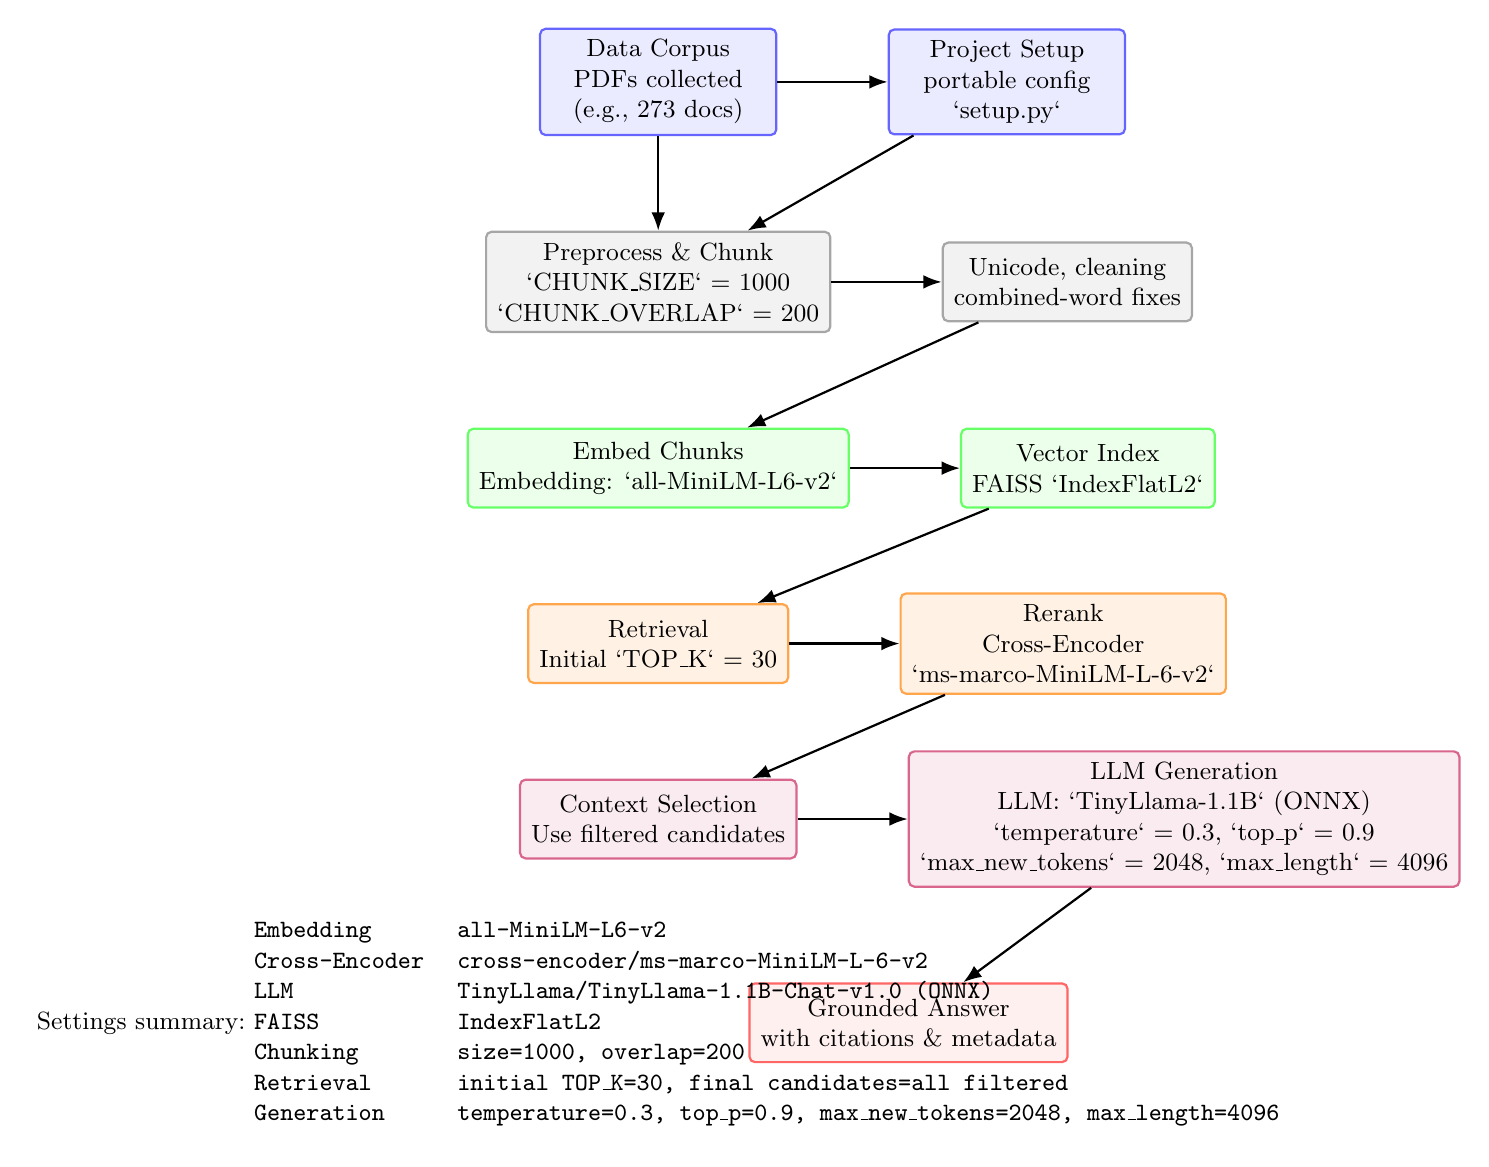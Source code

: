 % TikZ workflow and settings figure for Scaffold AI (no external images)
% This file is intended to be included with \input{../diagrams/workflow_settings_figure.tikz}
% It defines a single tikzpicture environment that draws the complete pipeline.

\begin{tikzpicture}[
  font=\small,
  block/.style={draw, rounded corners=2pt, thick, align=center, inner sep=4pt, minimum width=30mm, minimum height=10mm},
  stageA/.style={block, fill=blue!8, draw=blue!60},
  stageB/.style={block, fill=gray!10, draw=gray!70},
  stageC/.style={block, fill=green!8, draw=green!60},
  stageD/.style={block, fill=orange!10, draw=orange!70},
  stageE/.style={block, fill=purple!8, draw=purple!60},
  stageF/.style={block, fill=red!6, draw=red!60},
  line/.style={-Latex, thick}
]

% Row 1: Inputs and Setup
\node[stageA] (pdfs) {Data Corpus\\PDFs collected\\(e.g., 273 docs)};
\node[stageA, right=14mm of pdfs] (setup) {Project Setup\\portable config\\`setup.py`};

% Row 2: Preprocess
\node[stageB, below=12mm of pdfs, xshift=0mm] (chunk) {Preprocess \& Chunk\\`CHUNK\_SIZE` = 1000\\`CHUNK\_OVERLAP` = 200};
\node[stageB, right=14mm of chunk] (clean) {Unicode, cleaning\\combined-word fixes};

% Row 3: Embeddings + Index
\node[stageC, below=12mm of chunk] (embed) {Embed Chunks\\Embedding: `all-MiniLM-L6-v2`};
\node[stageC, right=14mm of embed] (faiss) {Vector Index\\FAISS `IndexFlatL2`};

% Row 4: Retrieval + Rerank
\node[stageD, below=12mm of embed] (retr) {Retrieval\\Initial `TOP\_K` = 30};
\node[stageD, right=14mm of retr] (rerank) {Rerank\\Cross-Encoder\\`ms-marco-MiniLM-L-6-v2`};

% Row 5: Context + Generation
\node[stageE, below=12mm of retr] (context) {Context Selection\\Use filtered candidates};
\node[stageE, right=14mm of context] (llm) {LLM Generation\\LLM: `TinyLlama-1.1B` (ONNX)\\`temperature` = 0.3, `top\_p` = 0.9\\`max\_new\_tokens` = 2048, `max\_length` = 4096};

% Row 6: Output
\node[stageF, below=12mm of llm, xshift=-35mm] (answer) {Grounded Answer\\with citations \& metadata};

% Connections
\draw[line] (pdfs) -- (setup);
\draw[line] (pdfs) -- (chunk);
\draw[line] (setup) -- (chunk);
\draw[line] (chunk) -- (clean);
\draw[line] (clean) -- (embed);
\draw[line] (embed) -- (faiss);
\draw[line] (faiss) -- (retr);
\draw[line] (retr) -- (rerank);
\draw[line] (rerank) -- (context);
\draw[line] (context) -- (llm);
\draw[line] (llm) -- (answer);

% Annotations (bottom legend)
\node[below=6mm of context, align=left] (legend) {Settings summary:~\ttfamily
\begin{tabular}{@{}ll@{}}
Embedding & all-MiniLM-L6-v2 \\
Cross-Encoder & cross-encoder/ms-marco-MiniLM-L-6-v2 \\
LLM & TinyLlama/TinyLlama-1.1B-Chat-v1.0 (ONNX) \\
FAISS & IndexFlatL2 \\
Chunking & size=1000, overlap=200 \\
Retrieval & initial TOP\_K=30, final candidates=all filtered \\
Generation & temperature=0.3, top\_p=0.9, max\_new\_tokens=2048, max\_length=4096 \\
\end{tabular}};

\end{tikzpicture}


